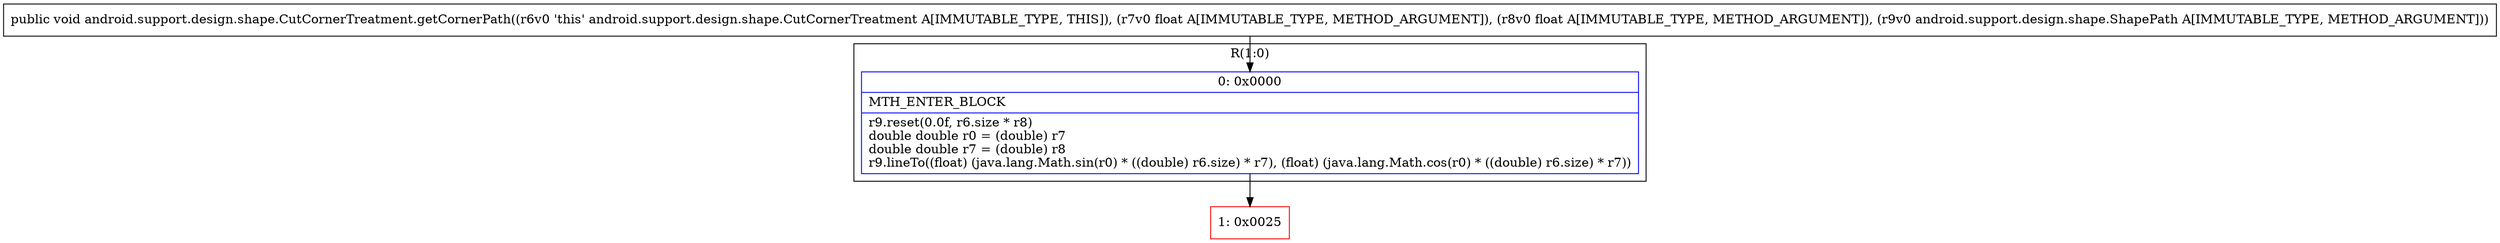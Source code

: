 digraph "CFG forandroid.support.design.shape.CutCornerTreatment.getCornerPath(FFLandroid\/support\/design\/shape\/ShapePath;)V" {
subgraph cluster_Region_1113367702 {
label = "R(1:0)";
node [shape=record,color=blue];
Node_0 [shape=record,label="{0\:\ 0x0000|MTH_ENTER_BLOCK\l|r9.reset(0.0f, r6.size * r8)\ldouble double r0 = (double) r7\ldouble double r7 = (double) r8\lr9.lineTo((float) (java.lang.Math.sin(r0) * ((double) r6.size) * r7), (float) (java.lang.Math.cos(r0) * ((double) r6.size) * r7))\l}"];
}
Node_1 [shape=record,color=red,label="{1\:\ 0x0025}"];
MethodNode[shape=record,label="{public void android.support.design.shape.CutCornerTreatment.getCornerPath((r6v0 'this' android.support.design.shape.CutCornerTreatment A[IMMUTABLE_TYPE, THIS]), (r7v0 float A[IMMUTABLE_TYPE, METHOD_ARGUMENT]), (r8v0 float A[IMMUTABLE_TYPE, METHOD_ARGUMENT]), (r9v0 android.support.design.shape.ShapePath A[IMMUTABLE_TYPE, METHOD_ARGUMENT])) }"];
MethodNode -> Node_0;
Node_0 -> Node_1;
}

